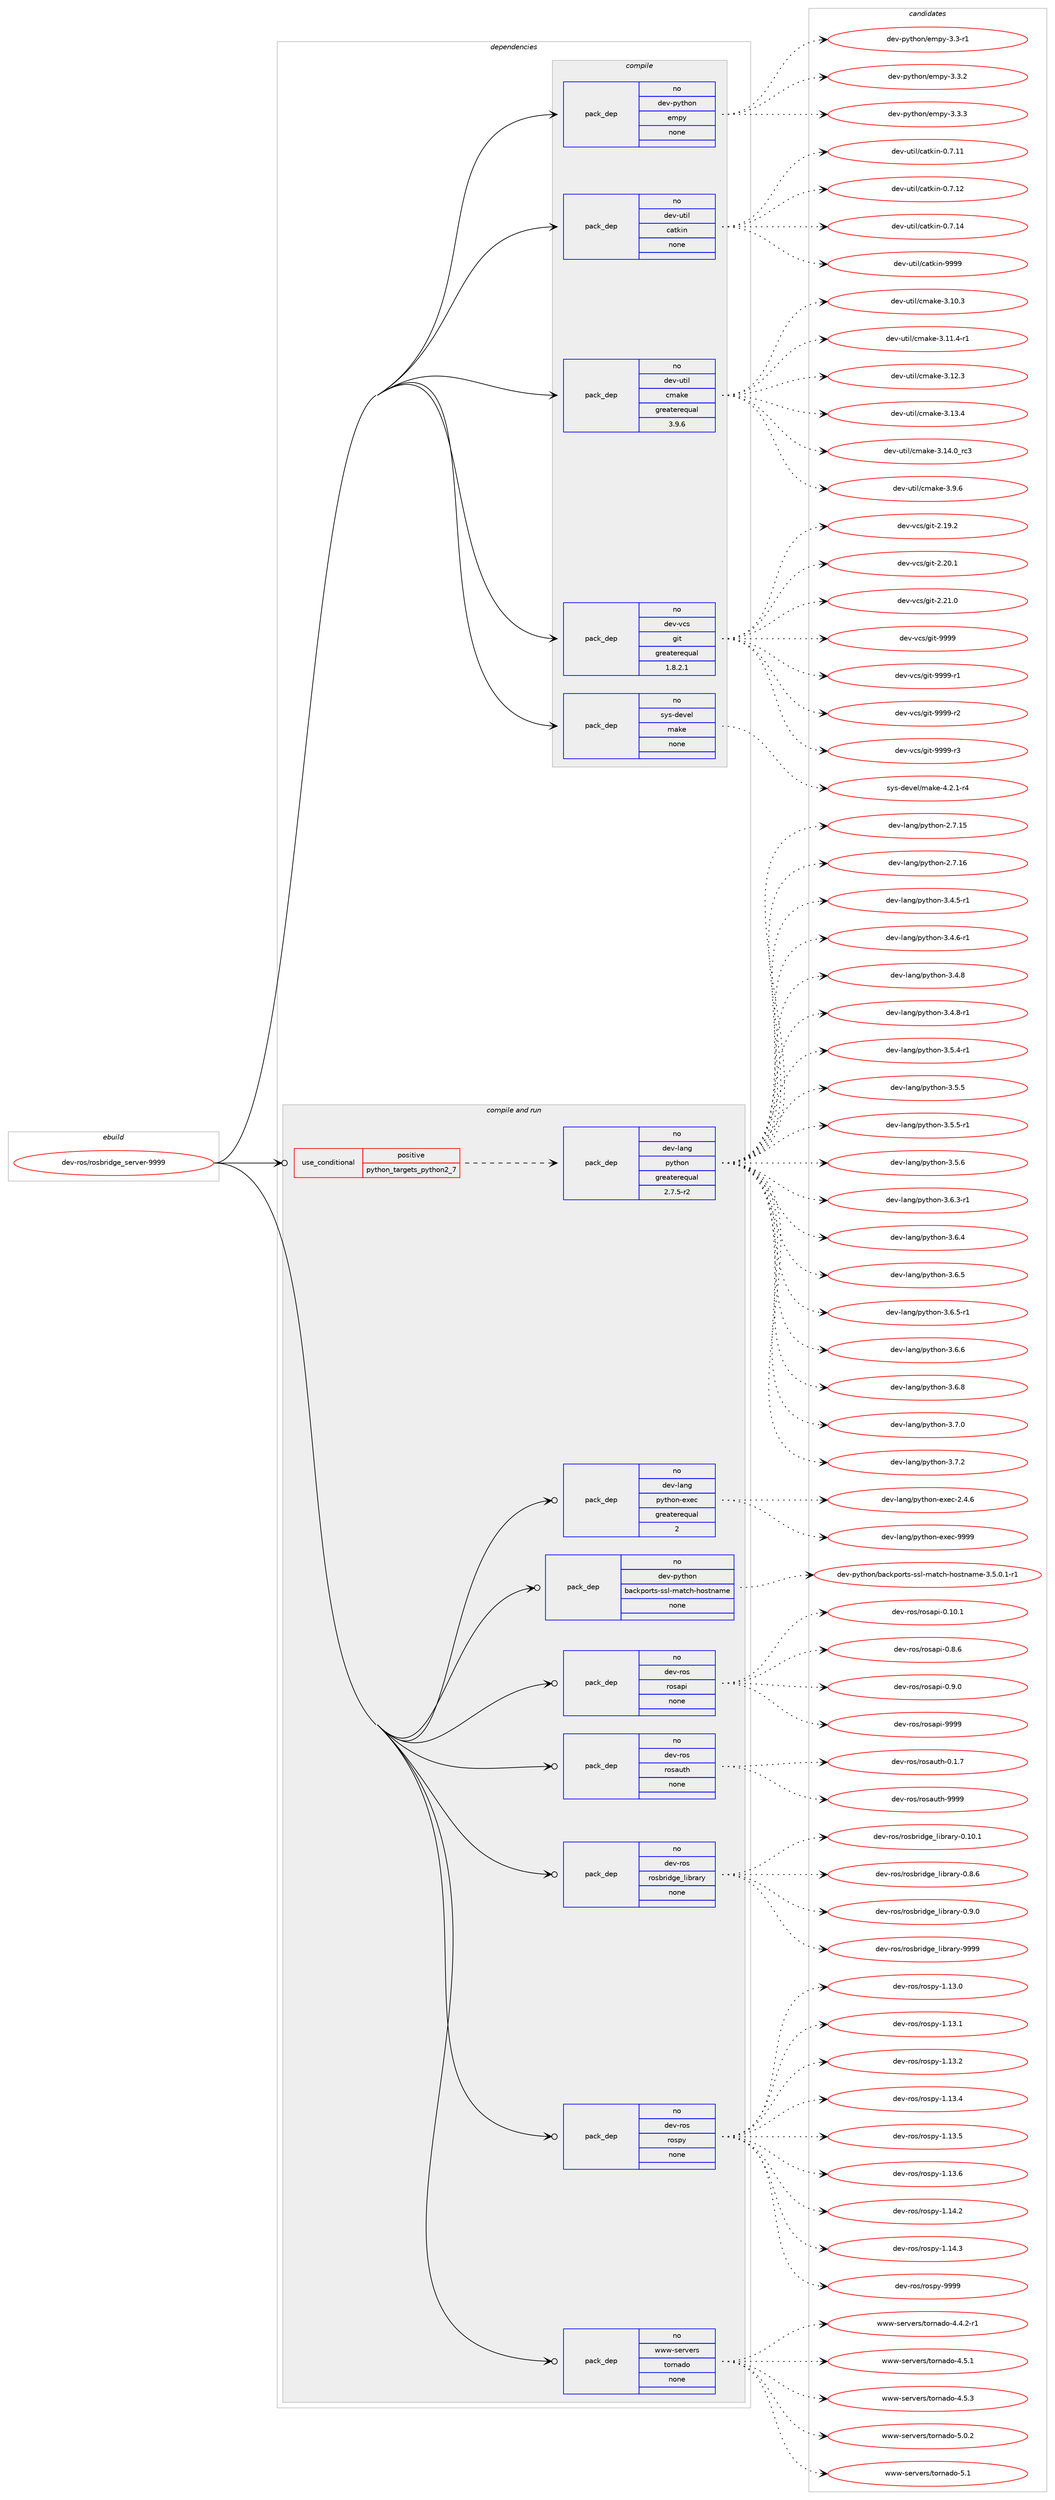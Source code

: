 digraph prolog {

# *************
# Graph options
# *************

newrank=true;
concentrate=true;
compound=true;
graph [rankdir=LR,fontname=Helvetica,fontsize=10,ranksep=1.5];#, ranksep=2.5, nodesep=0.2];
edge  [arrowhead=vee];
node  [fontname=Helvetica,fontsize=10];

# **********
# The ebuild
# **********

subgraph cluster_leftcol {
color=gray;
rank=same;
label=<<i>ebuild</i>>;
id [label="dev-ros/rosbridge_server-9999", color=red, width=4, href="../dev-ros/rosbridge_server-9999.svg"];
}

# ****************
# The dependencies
# ****************

subgraph cluster_midcol {
color=gray;
label=<<i>dependencies</i>>;
subgraph cluster_compile {
fillcolor="#eeeeee";
style=filled;
label=<<i>compile</i>>;
subgraph pack1051063 {
dependency1464167 [label=<<TABLE BORDER="0" CELLBORDER="1" CELLSPACING="0" CELLPADDING="4" WIDTH="220"><TR><TD ROWSPAN="6" CELLPADDING="30">pack_dep</TD></TR><TR><TD WIDTH="110">no</TD></TR><TR><TD>dev-python</TD></TR><TR><TD>empy</TD></TR><TR><TD>none</TD></TR><TR><TD></TD></TR></TABLE>>, shape=none, color=blue];
}
id:e -> dependency1464167:w [weight=20,style="solid",arrowhead="vee"];
subgraph pack1051064 {
dependency1464168 [label=<<TABLE BORDER="0" CELLBORDER="1" CELLSPACING="0" CELLPADDING="4" WIDTH="220"><TR><TD ROWSPAN="6" CELLPADDING="30">pack_dep</TD></TR><TR><TD WIDTH="110">no</TD></TR><TR><TD>dev-util</TD></TR><TR><TD>catkin</TD></TR><TR><TD>none</TD></TR><TR><TD></TD></TR></TABLE>>, shape=none, color=blue];
}
id:e -> dependency1464168:w [weight=20,style="solid",arrowhead="vee"];
subgraph pack1051065 {
dependency1464169 [label=<<TABLE BORDER="0" CELLBORDER="1" CELLSPACING="0" CELLPADDING="4" WIDTH="220"><TR><TD ROWSPAN="6" CELLPADDING="30">pack_dep</TD></TR><TR><TD WIDTH="110">no</TD></TR><TR><TD>dev-util</TD></TR><TR><TD>cmake</TD></TR><TR><TD>greaterequal</TD></TR><TR><TD>3.9.6</TD></TR></TABLE>>, shape=none, color=blue];
}
id:e -> dependency1464169:w [weight=20,style="solid",arrowhead="vee"];
subgraph pack1051066 {
dependency1464170 [label=<<TABLE BORDER="0" CELLBORDER="1" CELLSPACING="0" CELLPADDING="4" WIDTH="220"><TR><TD ROWSPAN="6" CELLPADDING="30">pack_dep</TD></TR><TR><TD WIDTH="110">no</TD></TR><TR><TD>dev-vcs</TD></TR><TR><TD>git</TD></TR><TR><TD>greaterequal</TD></TR><TR><TD>1.8.2.1</TD></TR></TABLE>>, shape=none, color=blue];
}
id:e -> dependency1464170:w [weight=20,style="solid",arrowhead="vee"];
subgraph pack1051067 {
dependency1464171 [label=<<TABLE BORDER="0" CELLBORDER="1" CELLSPACING="0" CELLPADDING="4" WIDTH="220"><TR><TD ROWSPAN="6" CELLPADDING="30">pack_dep</TD></TR><TR><TD WIDTH="110">no</TD></TR><TR><TD>sys-devel</TD></TR><TR><TD>make</TD></TR><TR><TD>none</TD></TR><TR><TD></TD></TR></TABLE>>, shape=none, color=blue];
}
id:e -> dependency1464171:w [weight=20,style="solid",arrowhead="vee"];
}
subgraph cluster_compileandrun {
fillcolor="#eeeeee";
style=filled;
label=<<i>compile and run</i>>;
subgraph cond389714 {
dependency1464172 [label=<<TABLE BORDER="0" CELLBORDER="1" CELLSPACING="0" CELLPADDING="4"><TR><TD ROWSPAN="3" CELLPADDING="10">use_conditional</TD></TR><TR><TD>positive</TD></TR><TR><TD>python_targets_python2_7</TD></TR></TABLE>>, shape=none, color=red];
subgraph pack1051068 {
dependency1464173 [label=<<TABLE BORDER="0" CELLBORDER="1" CELLSPACING="0" CELLPADDING="4" WIDTH="220"><TR><TD ROWSPAN="6" CELLPADDING="30">pack_dep</TD></TR><TR><TD WIDTH="110">no</TD></TR><TR><TD>dev-lang</TD></TR><TR><TD>python</TD></TR><TR><TD>greaterequal</TD></TR><TR><TD>2.7.5-r2</TD></TR></TABLE>>, shape=none, color=blue];
}
dependency1464172:e -> dependency1464173:w [weight=20,style="dashed",arrowhead="vee"];
}
id:e -> dependency1464172:w [weight=20,style="solid",arrowhead="odotvee"];
subgraph pack1051069 {
dependency1464174 [label=<<TABLE BORDER="0" CELLBORDER="1" CELLSPACING="0" CELLPADDING="4" WIDTH="220"><TR><TD ROWSPAN="6" CELLPADDING="30">pack_dep</TD></TR><TR><TD WIDTH="110">no</TD></TR><TR><TD>dev-lang</TD></TR><TR><TD>python-exec</TD></TR><TR><TD>greaterequal</TD></TR><TR><TD>2</TD></TR></TABLE>>, shape=none, color=blue];
}
id:e -> dependency1464174:w [weight=20,style="solid",arrowhead="odotvee"];
subgraph pack1051070 {
dependency1464175 [label=<<TABLE BORDER="0" CELLBORDER="1" CELLSPACING="0" CELLPADDING="4" WIDTH="220"><TR><TD ROWSPAN="6" CELLPADDING="30">pack_dep</TD></TR><TR><TD WIDTH="110">no</TD></TR><TR><TD>dev-python</TD></TR><TR><TD>backports-ssl-match-hostname</TD></TR><TR><TD>none</TD></TR><TR><TD></TD></TR></TABLE>>, shape=none, color=blue];
}
id:e -> dependency1464175:w [weight=20,style="solid",arrowhead="odotvee"];
subgraph pack1051071 {
dependency1464176 [label=<<TABLE BORDER="0" CELLBORDER="1" CELLSPACING="0" CELLPADDING="4" WIDTH="220"><TR><TD ROWSPAN="6" CELLPADDING="30">pack_dep</TD></TR><TR><TD WIDTH="110">no</TD></TR><TR><TD>dev-ros</TD></TR><TR><TD>rosapi</TD></TR><TR><TD>none</TD></TR><TR><TD></TD></TR></TABLE>>, shape=none, color=blue];
}
id:e -> dependency1464176:w [weight=20,style="solid",arrowhead="odotvee"];
subgraph pack1051072 {
dependency1464177 [label=<<TABLE BORDER="0" CELLBORDER="1" CELLSPACING="0" CELLPADDING="4" WIDTH="220"><TR><TD ROWSPAN="6" CELLPADDING="30">pack_dep</TD></TR><TR><TD WIDTH="110">no</TD></TR><TR><TD>dev-ros</TD></TR><TR><TD>rosauth</TD></TR><TR><TD>none</TD></TR><TR><TD></TD></TR></TABLE>>, shape=none, color=blue];
}
id:e -> dependency1464177:w [weight=20,style="solid",arrowhead="odotvee"];
subgraph pack1051073 {
dependency1464178 [label=<<TABLE BORDER="0" CELLBORDER="1" CELLSPACING="0" CELLPADDING="4" WIDTH="220"><TR><TD ROWSPAN="6" CELLPADDING="30">pack_dep</TD></TR><TR><TD WIDTH="110">no</TD></TR><TR><TD>dev-ros</TD></TR><TR><TD>rosbridge_library</TD></TR><TR><TD>none</TD></TR><TR><TD></TD></TR></TABLE>>, shape=none, color=blue];
}
id:e -> dependency1464178:w [weight=20,style="solid",arrowhead="odotvee"];
subgraph pack1051074 {
dependency1464179 [label=<<TABLE BORDER="0" CELLBORDER="1" CELLSPACING="0" CELLPADDING="4" WIDTH="220"><TR><TD ROWSPAN="6" CELLPADDING="30">pack_dep</TD></TR><TR><TD WIDTH="110">no</TD></TR><TR><TD>dev-ros</TD></TR><TR><TD>rospy</TD></TR><TR><TD>none</TD></TR><TR><TD></TD></TR></TABLE>>, shape=none, color=blue];
}
id:e -> dependency1464179:w [weight=20,style="solid",arrowhead="odotvee"];
subgraph pack1051075 {
dependency1464180 [label=<<TABLE BORDER="0" CELLBORDER="1" CELLSPACING="0" CELLPADDING="4" WIDTH="220"><TR><TD ROWSPAN="6" CELLPADDING="30">pack_dep</TD></TR><TR><TD WIDTH="110">no</TD></TR><TR><TD>www-servers</TD></TR><TR><TD>tornado</TD></TR><TR><TD>none</TD></TR><TR><TD></TD></TR></TABLE>>, shape=none, color=blue];
}
id:e -> dependency1464180:w [weight=20,style="solid",arrowhead="odotvee"];
}
subgraph cluster_run {
fillcolor="#eeeeee";
style=filled;
label=<<i>run</i>>;
}
}

# **************
# The candidates
# **************

subgraph cluster_choices {
rank=same;
color=gray;
label=<<i>candidates</i>>;

subgraph choice1051063 {
color=black;
nodesep=1;
choice1001011184511212111610411111047101109112121455146514511449 [label="dev-python/empy-3.3-r1", color=red, width=4,href="../dev-python/empy-3.3-r1.svg"];
choice1001011184511212111610411111047101109112121455146514650 [label="dev-python/empy-3.3.2", color=red, width=4,href="../dev-python/empy-3.3.2.svg"];
choice1001011184511212111610411111047101109112121455146514651 [label="dev-python/empy-3.3.3", color=red, width=4,href="../dev-python/empy-3.3.3.svg"];
dependency1464167:e -> choice1001011184511212111610411111047101109112121455146514511449:w [style=dotted,weight="100"];
dependency1464167:e -> choice1001011184511212111610411111047101109112121455146514650:w [style=dotted,weight="100"];
dependency1464167:e -> choice1001011184511212111610411111047101109112121455146514651:w [style=dotted,weight="100"];
}
subgraph choice1051064 {
color=black;
nodesep=1;
choice1001011184511711610510847999711610710511045484655464949 [label="dev-util/catkin-0.7.11", color=red, width=4,href="../dev-util/catkin-0.7.11.svg"];
choice1001011184511711610510847999711610710511045484655464950 [label="dev-util/catkin-0.7.12", color=red, width=4,href="../dev-util/catkin-0.7.12.svg"];
choice1001011184511711610510847999711610710511045484655464952 [label="dev-util/catkin-0.7.14", color=red, width=4,href="../dev-util/catkin-0.7.14.svg"];
choice100101118451171161051084799971161071051104557575757 [label="dev-util/catkin-9999", color=red, width=4,href="../dev-util/catkin-9999.svg"];
dependency1464168:e -> choice1001011184511711610510847999711610710511045484655464949:w [style=dotted,weight="100"];
dependency1464168:e -> choice1001011184511711610510847999711610710511045484655464950:w [style=dotted,weight="100"];
dependency1464168:e -> choice1001011184511711610510847999711610710511045484655464952:w [style=dotted,weight="100"];
dependency1464168:e -> choice100101118451171161051084799971161071051104557575757:w [style=dotted,weight="100"];
}
subgraph choice1051065 {
color=black;
nodesep=1;
choice1001011184511711610510847991099710710145514649484651 [label="dev-util/cmake-3.10.3", color=red, width=4,href="../dev-util/cmake-3.10.3.svg"];
choice10010111845117116105108479910997107101455146494946524511449 [label="dev-util/cmake-3.11.4-r1", color=red, width=4,href="../dev-util/cmake-3.11.4-r1.svg"];
choice1001011184511711610510847991099710710145514649504651 [label="dev-util/cmake-3.12.3", color=red, width=4,href="../dev-util/cmake-3.12.3.svg"];
choice1001011184511711610510847991099710710145514649514652 [label="dev-util/cmake-3.13.4", color=red, width=4,href="../dev-util/cmake-3.13.4.svg"];
choice1001011184511711610510847991099710710145514649524648951149951 [label="dev-util/cmake-3.14.0_rc3", color=red, width=4,href="../dev-util/cmake-3.14.0_rc3.svg"];
choice10010111845117116105108479910997107101455146574654 [label="dev-util/cmake-3.9.6", color=red, width=4,href="../dev-util/cmake-3.9.6.svg"];
dependency1464169:e -> choice1001011184511711610510847991099710710145514649484651:w [style=dotted,weight="100"];
dependency1464169:e -> choice10010111845117116105108479910997107101455146494946524511449:w [style=dotted,weight="100"];
dependency1464169:e -> choice1001011184511711610510847991099710710145514649504651:w [style=dotted,weight="100"];
dependency1464169:e -> choice1001011184511711610510847991099710710145514649514652:w [style=dotted,weight="100"];
dependency1464169:e -> choice1001011184511711610510847991099710710145514649524648951149951:w [style=dotted,weight="100"];
dependency1464169:e -> choice10010111845117116105108479910997107101455146574654:w [style=dotted,weight="100"];
}
subgraph choice1051066 {
color=black;
nodesep=1;
choice10010111845118991154710310511645504649574650 [label="dev-vcs/git-2.19.2", color=red, width=4,href="../dev-vcs/git-2.19.2.svg"];
choice10010111845118991154710310511645504650484649 [label="dev-vcs/git-2.20.1", color=red, width=4,href="../dev-vcs/git-2.20.1.svg"];
choice10010111845118991154710310511645504650494648 [label="dev-vcs/git-2.21.0", color=red, width=4,href="../dev-vcs/git-2.21.0.svg"];
choice1001011184511899115471031051164557575757 [label="dev-vcs/git-9999", color=red, width=4,href="../dev-vcs/git-9999.svg"];
choice10010111845118991154710310511645575757574511449 [label="dev-vcs/git-9999-r1", color=red, width=4,href="../dev-vcs/git-9999-r1.svg"];
choice10010111845118991154710310511645575757574511450 [label="dev-vcs/git-9999-r2", color=red, width=4,href="../dev-vcs/git-9999-r2.svg"];
choice10010111845118991154710310511645575757574511451 [label="dev-vcs/git-9999-r3", color=red, width=4,href="../dev-vcs/git-9999-r3.svg"];
dependency1464170:e -> choice10010111845118991154710310511645504649574650:w [style=dotted,weight="100"];
dependency1464170:e -> choice10010111845118991154710310511645504650484649:w [style=dotted,weight="100"];
dependency1464170:e -> choice10010111845118991154710310511645504650494648:w [style=dotted,weight="100"];
dependency1464170:e -> choice1001011184511899115471031051164557575757:w [style=dotted,weight="100"];
dependency1464170:e -> choice10010111845118991154710310511645575757574511449:w [style=dotted,weight="100"];
dependency1464170:e -> choice10010111845118991154710310511645575757574511450:w [style=dotted,weight="100"];
dependency1464170:e -> choice10010111845118991154710310511645575757574511451:w [style=dotted,weight="100"];
}
subgraph choice1051067 {
color=black;
nodesep=1;
choice1151211154510010111810110847109971071014552465046494511452 [label="sys-devel/make-4.2.1-r4", color=red, width=4,href="../sys-devel/make-4.2.1-r4.svg"];
dependency1464171:e -> choice1151211154510010111810110847109971071014552465046494511452:w [style=dotted,weight="100"];
}
subgraph choice1051068 {
color=black;
nodesep=1;
choice10010111845108971101034711212111610411111045504655464953 [label="dev-lang/python-2.7.15", color=red, width=4,href="../dev-lang/python-2.7.15.svg"];
choice10010111845108971101034711212111610411111045504655464954 [label="dev-lang/python-2.7.16", color=red, width=4,href="../dev-lang/python-2.7.16.svg"];
choice1001011184510897110103471121211161041111104551465246534511449 [label="dev-lang/python-3.4.5-r1", color=red, width=4,href="../dev-lang/python-3.4.5-r1.svg"];
choice1001011184510897110103471121211161041111104551465246544511449 [label="dev-lang/python-3.4.6-r1", color=red, width=4,href="../dev-lang/python-3.4.6-r1.svg"];
choice100101118451089711010347112121116104111110455146524656 [label="dev-lang/python-3.4.8", color=red, width=4,href="../dev-lang/python-3.4.8.svg"];
choice1001011184510897110103471121211161041111104551465246564511449 [label="dev-lang/python-3.4.8-r1", color=red, width=4,href="../dev-lang/python-3.4.8-r1.svg"];
choice1001011184510897110103471121211161041111104551465346524511449 [label="dev-lang/python-3.5.4-r1", color=red, width=4,href="../dev-lang/python-3.5.4-r1.svg"];
choice100101118451089711010347112121116104111110455146534653 [label="dev-lang/python-3.5.5", color=red, width=4,href="../dev-lang/python-3.5.5.svg"];
choice1001011184510897110103471121211161041111104551465346534511449 [label="dev-lang/python-3.5.5-r1", color=red, width=4,href="../dev-lang/python-3.5.5-r1.svg"];
choice100101118451089711010347112121116104111110455146534654 [label="dev-lang/python-3.5.6", color=red, width=4,href="../dev-lang/python-3.5.6.svg"];
choice1001011184510897110103471121211161041111104551465446514511449 [label="dev-lang/python-3.6.3-r1", color=red, width=4,href="../dev-lang/python-3.6.3-r1.svg"];
choice100101118451089711010347112121116104111110455146544652 [label="dev-lang/python-3.6.4", color=red, width=4,href="../dev-lang/python-3.6.4.svg"];
choice100101118451089711010347112121116104111110455146544653 [label="dev-lang/python-3.6.5", color=red, width=4,href="../dev-lang/python-3.6.5.svg"];
choice1001011184510897110103471121211161041111104551465446534511449 [label="dev-lang/python-3.6.5-r1", color=red, width=4,href="../dev-lang/python-3.6.5-r1.svg"];
choice100101118451089711010347112121116104111110455146544654 [label="dev-lang/python-3.6.6", color=red, width=4,href="../dev-lang/python-3.6.6.svg"];
choice100101118451089711010347112121116104111110455146544656 [label="dev-lang/python-3.6.8", color=red, width=4,href="../dev-lang/python-3.6.8.svg"];
choice100101118451089711010347112121116104111110455146554648 [label="dev-lang/python-3.7.0", color=red, width=4,href="../dev-lang/python-3.7.0.svg"];
choice100101118451089711010347112121116104111110455146554650 [label="dev-lang/python-3.7.2", color=red, width=4,href="../dev-lang/python-3.7.2.svg"];
dependency1464173:e -> choice10010111845108971101034711212111610411111045504655464953:w [style=dotted,weight="100"];
dependency1464173:e -> choice10010111845108971101034711212111610411111045504655464954:w [style=dotted,weight="100"];
dependency1464173:e -> choice1001011184510897110103471121211161041111104551465246534511449:w [style=dotted,weight="100"];
dependency1464173:e -> choice1001011184510897110103471121211161041111104551465246544511449:w [style=dotted,weight="100"];
dependency1464173:e -> choice100101118451089711010347112121116104111110455146524656:w [style=dotted,weight="100"];
dependency1464173:e -> choice1001011184510897110103471121211161041111104551465246564511449:w [style=dotted,weight="100"];
dependency1464173:e -> choice1001011184510897110103471121211161041111104551465346524511449:w [style=dotted,weight="100"];
dependency1464173:e -> choice100101118451089711010347112121116104111110455146534653:w [style=dotted,weight="100"];
dependency1464173:e -> choice1001011184510897110103471121211161041111104551465346534511449:w [style=dotted,weight="100"];
dependency1464173:e -> choice100101118451089711010347112121116104111110455146534654:w [style=dotted,weight="100"];
dependency1464173:e -> choice1001011184510897110103471121211161041111104551465446514511449:w [style=dotted,weight="100"];
dependency1464173:e -> choice100101118451089711010347112121116104111110455146544652:w [style=dotted,weight="100"];
dependency1464173:e -> choice100101118451089711010347112121116104111110455146544653:w [style=dotted,weight="100"];
dependency1464173:e -> choice1001011184510897110103471121211161041111104551465446534511449:w [style=dotted,weight="100"];
dependency1464173:e -> choice100101118451089711010347112121116104111110455146544654:w [style=dotted,weight="100"];
dependency1464173:e -> choice100101118451089711010347112121116104111110455146544656:w [style=dotted,weight="100"];
dependency1464173:e -> choice100101118451089711010347112121116104111110455146554648:w [style=dotted,weight="100"];
dependency1464173:e -> choice100101118451089711010347112121116104111110455146554650:w [style=dotted,weight="100"];
}
subgraph choice1051069 {
color=black;
nodesep=1;
choice1001011184510897110103471121211161041111104510112010199455046524654 [label="dev-lang/python-exec-2.4.6", color=red, width=4,href="../dev-lang/python-exec-2.4.6.svg"];
choice10010111845108971101034711212111610411111045101120101994557575757 [label="dev-lang/python-exec-9999", color=red, width=4,href="../dev-lang/python-exec-9999.svg"];
dependency1464174:e -> choice1001011184510897110103471121211161041111104510112010199455046524654:w [style=dotted,weight="100"];
dependency1464174:e -> choice10010111845108971101034711212111610411111045101120101994557575757:w [style=dotted,weight="100"];
}
subgraph choice1051070 {
color=black;
nodesep=1;
choice100101118451121211161041111104798979910711211111411611545115115108451099711699104451041111151161109710910145514653464846494511449 [label="dev-python/backports-ssl-match-hostname-3.5.0.1-r1", color=red, width=4,href="../dev-python/backports-ssl-match-hostname-3.5.0.1-r1.svg"];
dependency1464175:e -> choice100101118451121211161041111104798979910711211111411611545115115108451099711699104451041111151161109710910145514653464846494511449:w [style=dotted,weight="100"];
}
subgraph choice1051071 {
color=black;
nodesep=1;
choice10010111845114111115471141111159711210545484649484649 [label="dev-ros/rosapi-0.10.1", color=red, width=4,href="../dev-ros/rosapi-0.10.1.svg"];
choice100101118451141111154711411111597112105454846564654 [label="dev-ros/rosapi-0.8.6", color=red, width=4,href="../dev-ros/rosapi-0.8.6.svg"];
choice100101118451141111154711411111597112105454846574648 [label="dev-ros/rosapi-0.9.0", color=red, width=4,href="../dev-ros/rosapi-0.9.0.svg"];
choice1001011184511411111547114111115971121054557575757 [label="dev-ros/rosapi-9999", color=red, width=4,href="../dev-ros/rosapi-9999.svg"];
dependency1464176:e -> choice10010111845114111115471141111159711210545484649484649:w [style=dotted,weight="100"];
dependency1464176:e -> choice100101118451141111154711411111597112105454846564654:w [style=dotted,weight="100"];
dependency1464176:e -> choice100101118451141111154711411111597112105454846574648:w [style=dotted,weight="100"];
dependency1464176:e -> choice1001011184511411111547114111115971121054557575757:w [style=dotted,weight="100"];
}
subgraph choice1051072 {
color=black;
nodesep=1;
choice100101118451141111154711411111597117116104454846494655 [label="dev-ros/rosauth-0.1.7", color=red, width=4,href="../dev-ros/rosauth-0.1.7.svg"];
choice1001011184511411111547114111115971171161044557575757 [label="dev-ros/rosauth-9999", color=red, width=4,href="../dev-ros/rosauth-9999.svg"];
dependency1464177:e -> choice100101118451141111154711411111597117116104454846494655:w [style=dotted,weight="100"];
dependency1464177:e -> choice1001011184511411111547114111115971171161044557575757:w [style=dotted,weight="100"];
}
subgraph choice1051073 {
color=black;
nodesep=1;
choice10010111845114111115471141111159811410510010310195108105981149711412145484649484649 [label="dev-ros/rosbridge_library-0.10.1", color=red, width=4,href="../dev-ros/rosbridge_library-0.10.1.svg"];
choice100101118451141111154711411111598114105100103101951081059811497114121454846564654 [label="dev-ros/rosbridge_library-0.8.6", color=red, width=4,href="../dev-ros/rosbridge_library-0.8.6.svg"];
choice100101118451141111154711411111598114105100103101951081059811497114121454846574648 [label="dev-ros/rosbridge_library-0.9.0", color=red, width=4,href="../dev-ros/rosbridge_library-0.9.0.svg"];
choice1001011184511411111547114111115981141051001031019510810598114971141214557575757 [label="dev-ros/rosbridge_library-9999", color=red, width=4,href="../dev-ros/rosbridge_library-9999.svg"];
dependency1464178:e -> choice10010111845114111115471141111159811410510010310195108105981149711412145484649484649:w [style=dotted,weight="100"];
dependency1464178:e -> choice100101118451141111154711411111598114105100103101951081059811497114121454846564654:w [style=dotted,weight="100"];
dependency1464178:e -> choice100101118451141111154711411111598114105100103101951081059811497114121454846574648:w [style=dotted,weight="100"];
dependency1464178:e -> choice1001011184511411111547114111115981141051001031019510810598114971141214557575757:w [style=dotted,weight="100"];
}
subgraph choice1051074 {
color=black;
nodesep=1;
choice100101118451141111154711411111511212145494649514648 [label="dev-ros/rospy-1.13.0", color=red, width=4,href="../dev-ros/rospy-1.13.0.svg"];
choice100101118451141111154711411111511212145494649514649 [label="dev-ros/rospy-1.13.1", color=red, width=4,href="../dev-ros/rospy-1.13.1.svg"];
choice100101118451141111154711411111511212145494649514650 [label="dev-ros/rospy-1.13.2", color=red, width=4,href="../dev-ros/rospy-1.13.2.svg"];
choice100101118451141111154711411111511212145494649514652 [label="dev-ros/rospy-1.13.4", color=red, width=4,href="../dev-ros/rospy-1.13.4.svg"];
choice100101118451141111154711411111511212145494649514653 [label="dev-ros/rospy-1.13.5", color=red, width=4,href="../dev-ros/rospy-1.13.5.svg"];
choice100101118451141111154711411111511212145494649514654 [label="dev-ros/rospy-1.13.6", color=red, width=4,href="../dev-ros/rospy-1.13.6.svg"];
choice100101118451141111154711411111511212145494649524650 [label="dev-ros/rospy-1.14.2", color=red, width=4,href="../dev-ros/rospy-1.14.2.svg"];
choice100101118451141111154711411111511212145494649524651 [label="dev-ros/rospy-1.14.3", color=red, width=4,href="../dev-ros/rospy-1.14.3.svg"];
choice10010111845114111115471141111151121214557575757 [label="dev-ros/rospy-9999", color=red, width=4,href="../dev-ros/rospy-9999.svg"];
dependency1464179:e -> choice100101118451141111154711411111511212145494649514648:w [style=dotted,weight="100"];
dependency1464179:e -> choice100101118451141111154711411111511212145494649514649:w [style=dotted,weight="100"];
dependency1464179:e -> choice100101118451141111154711411111511212145494649514650:w [style=dotted,weight="100"];
dependency1464179:e -> choice100101118451141111154711411111511212145494649514652:w [style=dotted,weight="100"];
dependency1464179:e -> choice100101118451141111154711411111511212145494649514653:w [style=dotted,weight="100"];
dependency1464179:e -> choice100101118451141111154711411111511212145494649514654:w [style=dotted,weight="100"];
dependency1464179:e -> choice100101118451141111154711411111511212145494649524650:w [style=dotted,weight="100"];
dependency1464179:e -> choice100101118451141111154711411111511212145494649524651:w [style=dotted,weight="100"];
dependency1464179:e -> choice10010111845114111115471141111151121214557575757:w [style=dotted,weight="100"];
}
subgraph choice1051075 {
color=black;
nodesep=1;
choice1191191194511510111411810111411547116111114110971001114552465246504511449 [label="www-servers/tornado-4.4.2-r1", color=red, width=4,href="../www-servers/tornado-4.4.2-r1.svg"];
choice119119119451151011141181011141154711611111411097100111455246534649 [label="www-servers/tornado-4.5.1", color=red, width=4,href="../www-servers/tornado-4.5.1.svg"];
choice119119119451151011141181011141154711611111411097100111455246534651 [label="www-servers/tornado-4.5.3", color=red, width=4,href="../www-servers/tornado-4.5.3.svg"];
choice119119119451151011141181011141154711611111411097100111455346484650 [label="www-servers/tornado-5.0.2", color=red, width=4,href="../www-servers/tornado-5.0.2.svg"];
choice11911911945115101114118101114115471161111141109710011145534649 [label="www-servers/tornado-5.1", color=red, width=4,href="../www-servers/tornado-5.1.svg"];
dependency1464180:e -> choice1191191194511510111411810111411547116111114110971001114552465246504511449:w [style=dotted,weight="100"];
dependency1464180:e -> choice119119119451151011141181011141154711611111411097100111455246534649:w [style=dotted,weight="100"];
dependency1464180:e -> choice119119119451151011141181011141154711611111411097100111455246534651:w [style=dotted,weight="100"];
dependency1464180:e -> choice119119119451151011141181011141154711611111411097100111455346484650:w [style=dotted,weight="100"];
dependency1464180:e -> choice11911911945115101114118101114115471161111141109710011145534649:w [style=dotted,weight="100"];
}
}

}
